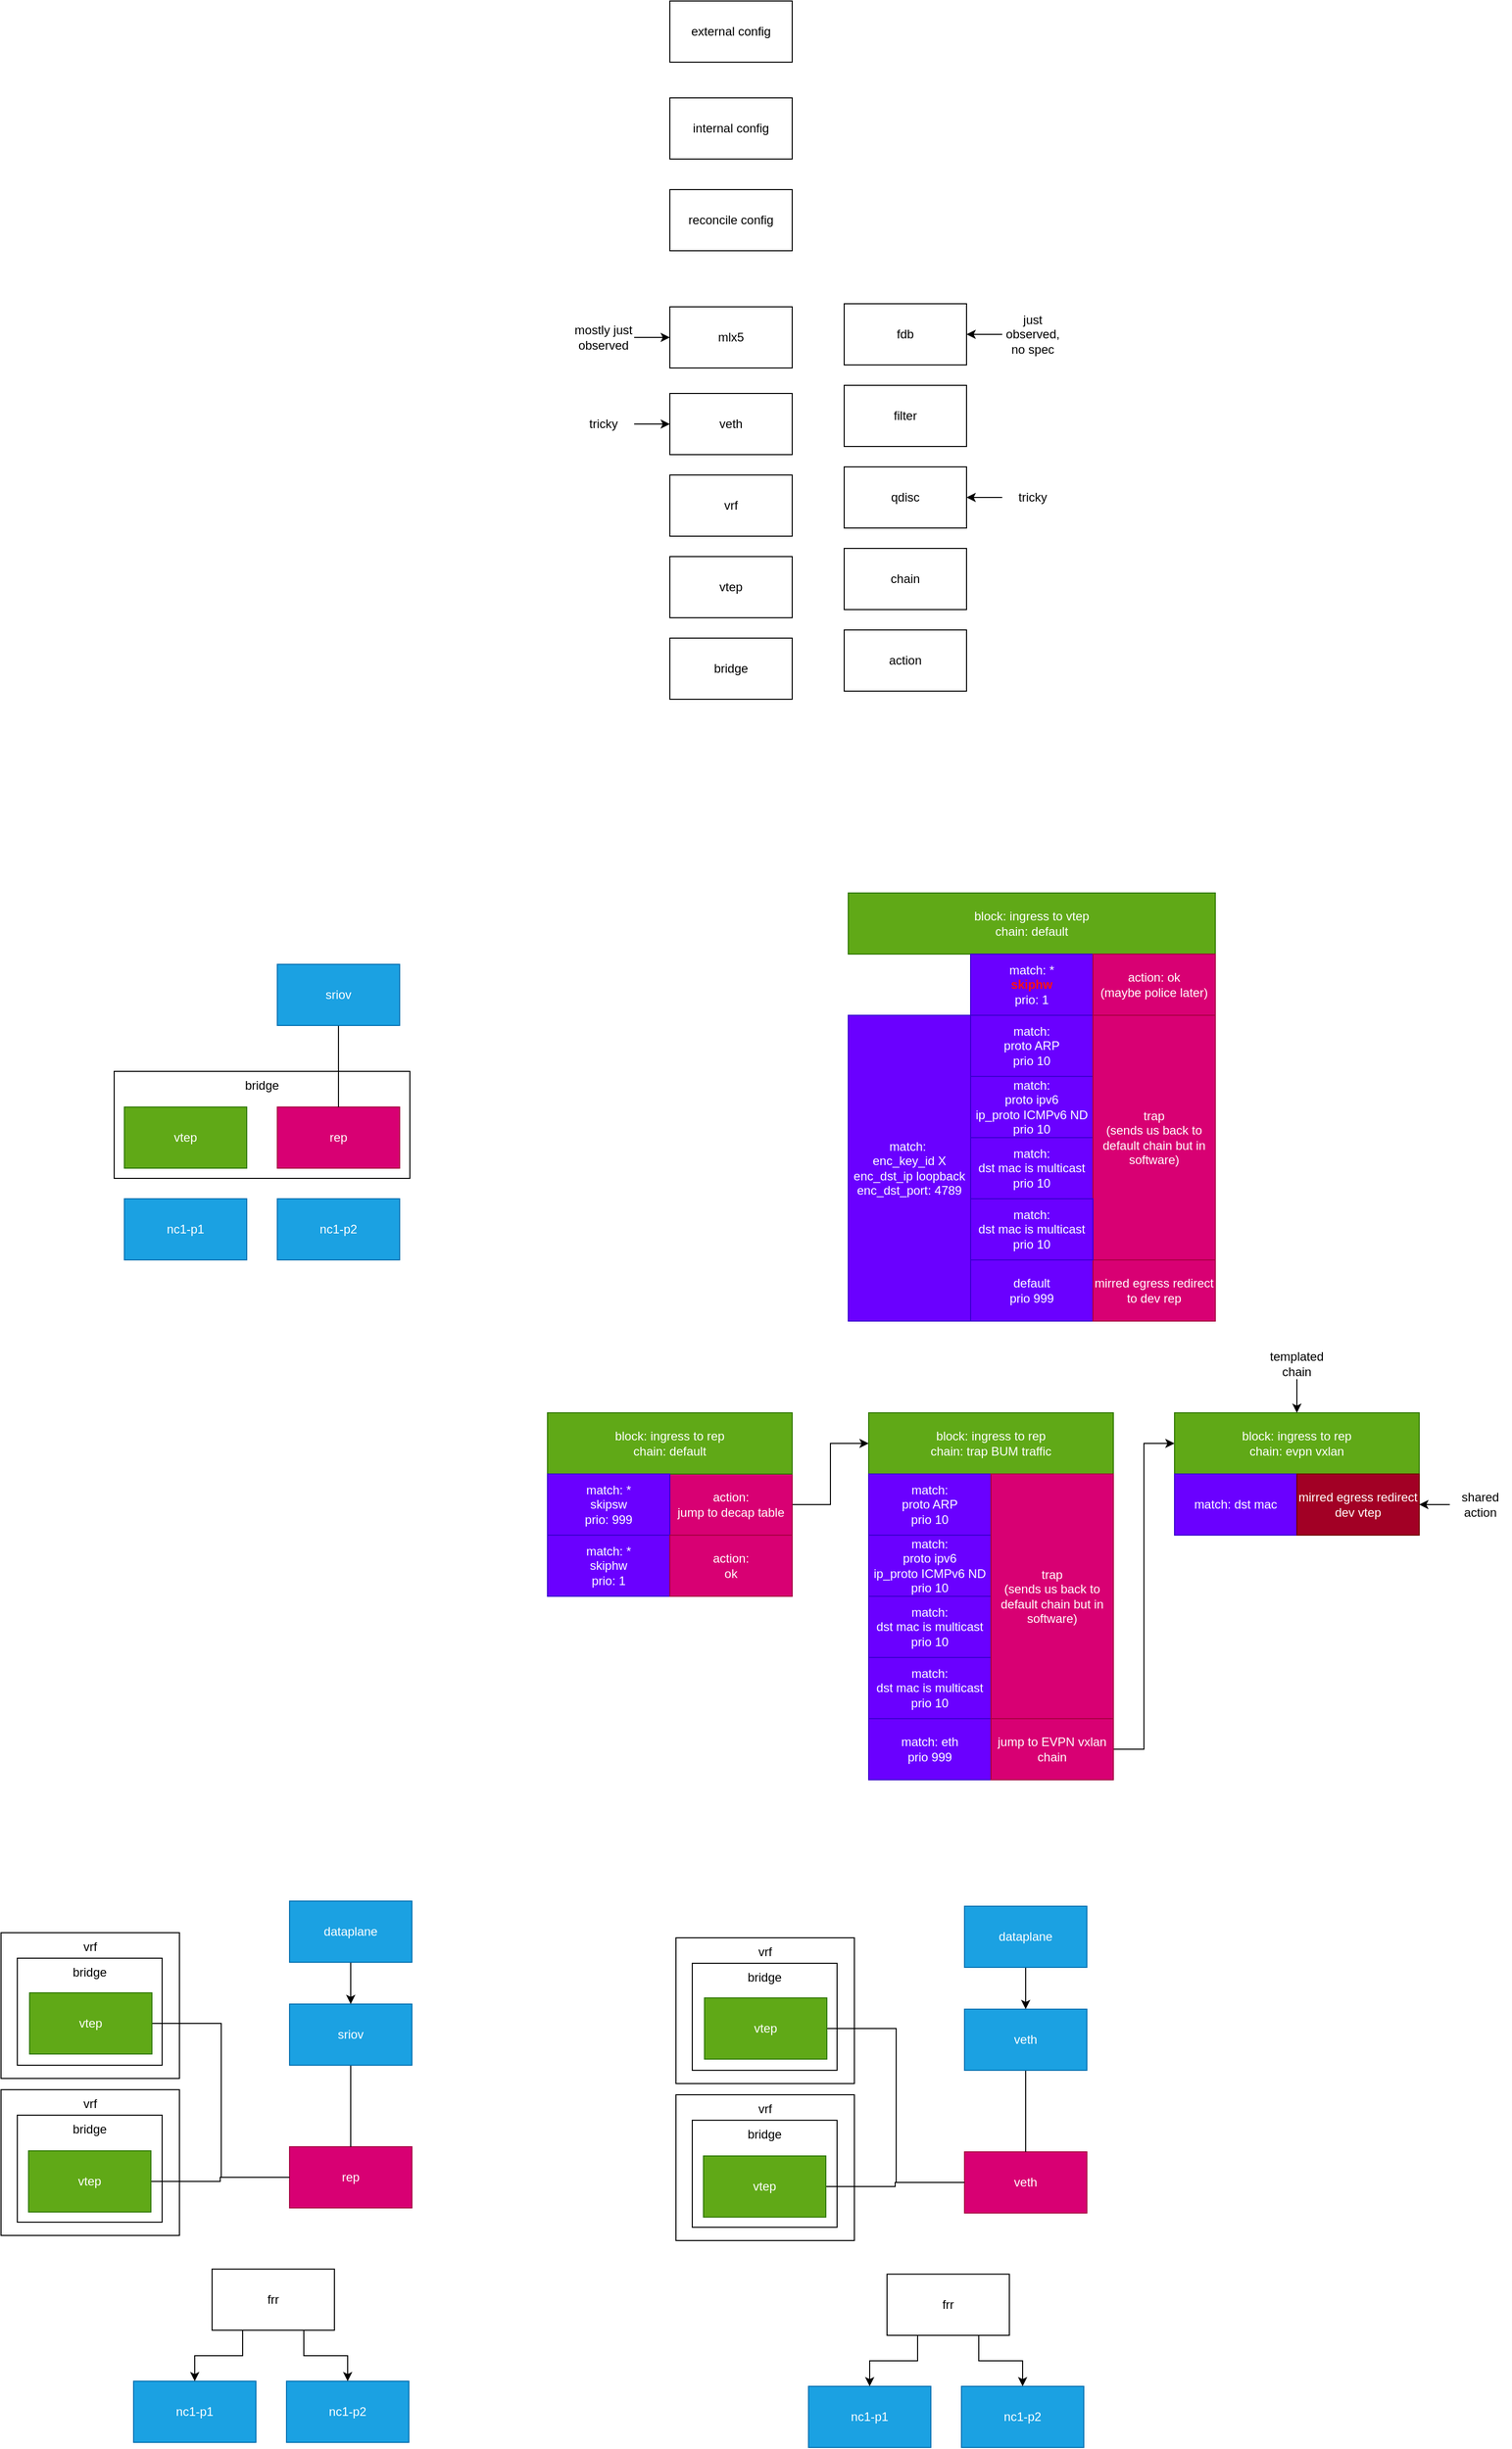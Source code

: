 <mxfile version="27.0.9">
  <diagram name="Page-1" id="6LvdTSR6CToOUOQbjaTI">
    <mxGraphModel dx="3643" dy="1679" grid="0" gridSize="10" guides="0" tooltips="1" connect="1" arrows="1" fold="1" page="1" pageScale="1" pageWidth="350" pageHeight="70" math="0" shadow="0">
      <root>
        <mxCell id="0" />
        <mxCell id="1" parent="0" />
        <mxCell id="LRT3_eL370I3r23ejrxY-20" value="vrf" style="rounded=0;whiteSpace=wrap;html=1;strokeColor=default;verticalAlign=top;" vertex="1" parent="1">
          <mxGeometry x="-891" y="2004" width="175" height="143" as="geometry" />
        </mxCell>
        <mxCell id="wHv56aXiwG2k_jardQgi-51" value="bridge" style="rounded=0;whiteSpace=wrap;html=1;strokeColor=default;verticalAlign=top;" parent="1" vertex="1">
          <mxGeometry x="-780" y="1005" width="290" height="105" as="geometry" />
        </mxCell>
        <mxCell id="Ha0wRYxUoJhi2O-ldXlw-1" value="vrf" style="rounded=0;whiteSpace=wrap;html=1;" parent="1" vertex="1">
          <mxGeometry x="-235" y="420" width="120" height="60" as="geometry" />
        </mxCell>
        <mxCell id="Ha0wRYxUoJhi2O-ldXlw-2" value="vtep" style="rounded=0;whiteSpace=wrap;html=1;" parent="1" vertex="1">
          <mxGeometry x="-235" y="500" width="120" height="60" as="geometry" />
        </mxCell>
        <mxCell id="Ha0wRYxUoJhi2O-ldXlw-3" value="bridge" style="rounded=0;whiteSpace=wrap;html=1;" parent="1" vertex="1">
          <mxGeometry x="-235" y="580" width="120" height="60" as="geometry" />
        </mxCell>
        <mxCell id="Ha0wRYxUoJhi2O-ldXlw-4" value="mlx5" style="rounded=0;whiteSpace=wrap;html=1;" parent="1" vertex="1">
          <mxGeometry x="-235" y="255" width="120" height="60" as="geometry" />
        </mxCell>
        <mxCell id="Ha0wRYxUoJhi2O-ldXlw-10" value="action" style="rounded=0;whiteSpace=wrap;html=1;" parent="1" vertex="1">
          <mxGeometry x="-64" y="572" width="120" height="60" as="geometry" />
        </mxCell>
        <mxCell id="Ha0wRYxUoJhi2O-ldXlw-11" value="chain" style="rounded=0;whiteSpace=wrap;html=1;" parent="1" vertex="1">
          <mxGeometry x="-64" y="492" width="120" height="60" as="geometry" />
        </mxCell>
        <mxCell id="Ha0wRYxUoJhi2O-ldXlw-12" value="qdisc" style="rounded=0;whiteSpace=wrap;html=1;" parent="1" vertex="1">
          <mxGeometry x="-64" y="412" width="120" height="60" as="geometry" />
        </mxCell>
        <mxCell id="Ha0wRYxUoJhi2O-ldXlw-13" value="filter" style="rounded=0;whiteSpace=wrap;html=1;" parent="1" vertex="1">
          <mxGeometry x="-64" y="332" width="120" height="60" as="geometry" />
        </mxCell>
        <mxCell id="Ha0wRYxUoJhi2O-ldXlw-14" value="veth" style="rounded=0;whiteSpace=wrap;html=1;" parent="1" vertex="1">
          <mxGeometry x="-235" y="340" width="120" height="60" as="geometry" />
        </mxCell>
        <mxCell id="Ha0wRYxUoJhi2O-ldXlw-15" value="external config" style="rounded=0;whiteSpace=wrap;html=1;" parent="1" vertex="1">
          <mxGeometry x="-235" y="-45" width="120" height="60" as="geometry" />
        </mxCell>
        <mxCell id="Ha0wRYxUoJhi2O-ldXlw-16" value="internal config" style="rounded=0;whiteSpace=wrap;html=1;" parent="1" vertex="1">
          <mxGeometry x="-235" y="50" width="120" height="60" as="geometry" />
        </mxCell>
        <mxCell id="Ha0wRYxUoJhi2O-ldXlw-17" value="reconcile config" style="rounded=0;whiteSpace=wrap;html=1;" parent="1" vertex="1">
          <mxGeometry x="-235" y="140" width="120" height="60" as="geometry" />
        </mxCell>
        <mxCell id="Ha0wRYxUoJhi2O-ldXlw-18" value="fdb" style="rounded=0;whiteSpace=wrap;html=1;" parent="1" vertex="1">
          <mxGeometry x="-64" y="252" width="120" height="60" as="geometry" />
        </mxCell>
        <mxCell id="Ha0wRYxUoJhi2O-ldXlw-20" style="edgeStyle=orthogonalEdgeStyle;rounded=0;orthogonalLoop=1;jettySize=auto;html=1;entryX=1;entryY=0.5;entryDx=0;entryDy=0;" parent="1" source="Ha0wRYxUoJhi2O-ldXlw-19" target="Ha0wRYxUoJhi2O-ldXlw-18" edge="1">
          <mxGeometry relative="1" as="geometry" />
        </mxCell>
        <mxCell id="Ha0wRYxUoJhi2O-ldXlw-19" value="just observed, no spec" style="text;html=1;align=center;verticalAlign=middle;whiteSpace=wrap;rounded=0;" parent="1" vertex="1">
          <mxGeometry x="91" y="267" width="60" height="30" as="geometry" />
        </mxCell>
        <mxCell id="Ha0wRYxUoJhi2O-ldXlw-23" style="edgeStyle=orthogonalEdgeStyle;rounded=0;orthogonalLoop=1;jettySize=auto;html=1;entryX=0;entryY=0.5;entryDx=0;entryDy=0;" parent="1" source="Ha0wRYxUoJhi2O-ldXlw-22" target="Ha0wRYxUoJhi2O-ldXlw-4" edge="1">
          <mxGeometry relative="1" as="geometry" />
        </mxCell>
        <mxCell id="Ha0wRYxUoJhi2O-ldXlw-22" value="mostly just observed" style="text;html=1;align=center;verticalAlign=middle;whiteSpace=wrap;rounded=0;" parent="1" vertex="1">
          <mxGeometry x="-330" y="270" width="60" height="30" as="geometry" />
        </mxCell>
        <mxCell id="Ha0wRYxUoJhi2O-ldXlw-25" style="edgeStyle=orthogonalEdgeStyle;rounded=0;orthogonalLoop=1;jettySize=auto;html=1;entryX=0;entryY=0.5;entryDx=0;entryDy=0;" parent="1" source="Ha0wRYxUoJhi2O-ldXlw-24" target="Ha0wRYxUoJhi2O-ldXlw-14" edge="1">
          <mxGeometry relative="1" as="geometry" />
        </mxCell>
        <mxCell id="Ha0wRYxUoJhi2O-ldXlw-24" value="tricky" style="text;html=1;align=center;verticalAlign=middle;whiteSpace=wrap;rounded=0;" parent="1" vertex="1">
          <mxGeometry x="-330" y="355" width="60" height="30" as="geometry" />
        </mxCell>
        <mxCell id="Ha0wRYxUoJhi2O-ldXlw-27" style="edgeStyle=orthogonalEdgeStyle;rounded=0;orthogonalLoop=1;jettySize=auto;html=1;entryX=1;entryY=0.5;entryDx=0;entryDy=0;" parent="1" source="Ha0wRYxUoJhi2O-ldXlw-26" target="Ha0wRYxUoJhi2O-ldXlw-12" edge="1">
          <mxGeometry relative="1" as="geometry" />
        </mxCell>
        <mxCell id="Ha0wRYxUoJhi2O-ldXlw-26" value="tricky" style="text;html=1;align=center;verticalAlign=middle;whiteSpace=wrap;rounded=0;" parent="1" vertex="1">
          <mxGeometry x="91" y="427" width="60" height="30" as="geometry" />
        </mxCell>
        <mxCell id="wHv56aXiwG2k_jardQgi-2" value="block: ingress to vtep&lt;div&gt;chain: default&lt;/div&gt;" style="rounded=0;whiteSpace=wrap;html=1;fillColor=#60a917;fontColor=#ffffff;strokeColor=#2D7600;" parent="1" vertex="1">
          <mxGeometry x="-60" y="830" width="360" height="60" as="geometry" />
        </mxCell>
        <mxCell id="wHv56aXiwG2k_jardQgi-5" value="match:&lt;div&gt;proto ARP&lt;/div&gt;&lt;div&gt;prio 10&lt;/div&gt;" style="rounded=0;whiteSpace=wrap;html=1;fillColor=#6a00ff;fontColor=#ffffff;strokeColor=#3700CC;" parent="1" vertex="1">
          <mxGeometry x="60" y="950" width="120" height="60" as="geometry" />
        </mxCell>
        <mxCell id="wHv56aXiwG2k_jardQgi-6" value="match:&lt;div&gt;proto ipv6&lt;br&gt;&lt;div&gt;ip_proto ICMPv6 ND&lt;/div&gt;&lt;/div&gt;&lt;div&gt;prio 10&lt;/div&gt;" style="rounded=0;whiteSpace=wrap;html=1;fillColor=#6a00ff;fontColor=#ffffff;strokeColor=#3700CC;" parent="1" vertex="1">
          <mxGeometry x="60" y="1010" width="120" height="60" as="geometry" />
        </mxCell>
        <mxCell id="wHv56aXiwG2k_jardQgi-7" value="match:&lt;div&gt;dst mac is multicast&lt;/div&gt;&lt;div&gt;prio 10&lt;/div&gt;" style="rounded=0;whiteSpace=wrap;html=1;fillColor=#6a00ff;fontColor=#ffffff;strokeColor=#3700CC;" parent="1" vertex="1">
          <mxGeometry x="60" y="1070" width="120" height="60" as="geometry" />
        </mxCell>
        <mxCell id="wHv56aXiwG2k_jardQgi-8" value="&lt;div&gt;trap&lt;/div&gt;&lt;div&gt;(sends us back to default chain but in software)&lt;/div&gt;" style="rounded=0;whiteSpace=wrap;html=1;fillColor=#d80073;fontColor=#ffffff;strokeColor=#A50040;" parent="1" vertex="1">
          <mxGeometry x="180" y="950" width="120" height="240" as="geometry" />
        </mxCell>
        <mxCell id="wHv56aXiwG2k_jardQgi-10" value="default&lt;div&gt;prio 999&lt;/div&gt;" style="rounded=0;whiteSpace=wrap;html=1;fillColor=#6a00ff;fontColor=#ffffff;strokeColor=#3700CC;" parent="1" vertex="1">
          <mxGeometry x="60" y="1190" width="120" height="60" as="geometry" />
        </mxCell>
        <mxCell id="wHv56aXiwG2k_jardQgi-11" value="mirred egress redirect to dev rep" style="rounded=0;whiteSpace=wrap;html=1;fillColor=#d80073;fontColor=#ffffff;strokeColor=#A50040;" parent="1" vertex="1">
          <mxGeometry x="180" y="1190" width="120" height="60" as="geometry" />
        </mxCell>
        <mxCell id="wHv56aXiwG2k_jardQgi-40" style="edgeStyle=orthogonalEdgeStyle;rounded=0;orthogonalLoop=1;jettySize=auto;html=1;" parent="1" source="wHv56aXiwG2k_jardQgi-13" target="wHv56aXiwG2k_jardQgi-29" edge="1">
          <mxGeometry relative="1" as="geometry" />
        </mxCell>
        <mxCell id="wHv56aXiwG2k_jardQgi-13" value="action:&lt;div&gt;jump to decap table&lt;/div&gt;" style="rounded=0;whiteSpace=wrap;html=1;fillColor=#d80073;fontColor=#ffffff;strokeColor=#A50040;" parent="1" vertex="1">
          <mxGeometry x="-235" y="1400" width="120" height="60" as="geometry" />
        </mxCell>
        <mxCell id="wHv56aXiwG2k_jardQgi-15" value="&lt;div&gt;block: ingress to rep&lt;/div&gt;chain: default" style="rounded=0;whiteSpace=wrap;html=1;fillColor=#60a917;fontColor=#ffffff;strokeColor=#2D7600;" parent="1" vertex="1">
          <mxGeometry x="-355" y="1340" width="240" height="60" as="geometry" />
        </mxCell>
        <mxCell id="wHv56aXiwG2k_jardQgi-16" value="match: *&lt;div&gt;skipsw&lt;/div&gt;&lt;div&gt;prio: 999&lt;/div&gt;" style="rounded=0;whiteSpace=wrap;html=1;fillColor=#6a00ff;fontColor=#ffffff;strokeColor=#3700CC;" parent="1" vertex="1">
          <mxGeometry x="-355" y="1400" width="120" height="60" as="geometry" />
        </mxCell>
        <mxCell id="wHv56aXiwG2k_jardQgi-20" value="match: *&lt;div&gt;&lt;b&gt;&lt;font style=&quot;color: rgb(255, 16, 16);&quot;&gt;skiphw&lt;/font&gt;&lt;/b&gt;&lt;/div&gt;&lt;div&gt;prio: 1&lt;/div&gt;" style="rounded=0;whiteSpace=wrap;html=1;fillColor=#6a00ff;fontColor=#ffffff;strokeColor=#3700CC;" parent="1" vertex="1">
          <mxGeometry x="60" y="890" width="120" height="60" as="geometry" />
        </mxCell>
        <mxCell id="wHv56aXiwG2k_jardQgi-21" value="action: ok&lt;div&gt;(maybe police later)&lt;/div&gt;" style="rounded=0;whiteSpace=wrap;html=1;fillColor=#d80073;fontColor=#ffffff;strokeColor=#A50040;" parent="1" vertex="1">
          <mxGeometry x="180" y="890" width="120" height="60" as="geometry" />
        </mxCell>
        <mxCell id="wHv56aXiwG2k_jardQgi-22" value="match:&lt;div&gt;dst mac is multicast&lt;/div&gt;&lt;div&gt;prio 10&lt;/div&gt;" style="rounded=0;whiteSpace=wrap;html=1;fillColor=#6a00ff;fontColor=#ffffff;strokeColor=#3700CC;" parent="1" vertex="1">
          <mxGeometry x="60" y="1130" width="120" height="60" as="geometry" />
        </mxCell>
        <mxCell id="wHv56aXiwG2k_jardQgi-24" value="match:&amp;nbsp;&lt;div&gt;enc_key_id X&lt;/div&gt;&lt;div&gt;enc_dst_ip loopback&lt;/div&gt;&lt;div&gt;enc_dst_port: 4789&lt;/div&gt;" style="rounded=0;whiteSpace=wrap;html=1;fillColor=#6a00ff;fontColor=#ffffff;strokeColor=#3700CC;" parent="1" vertex="1">
          <mxGeometry x="-60" y="950" width="120" height="300" as="geometry" />
        </mxCell>
        <mxCell id="wHv56aXiwG2k_jardQgi-27" value="match: *&lt;div&gt;skiphw&lt;/div&gt;&lt;div&gt;prio: 1&lt;/div&gt;" style="rounded=0;whiteSpace=wrap;html=1;fillColor=#6a00ff;fontColor=#ffffff;strokeColor=#3700CC;" parent="1" vertex="1">
          <mxGeometry x="-355" y="1460" width="120" height="60" as="geometry" />
        </mxCell>
        <mxCell id="wHv56aXiwG2k_jardQgi-28" value="action:&lt;div&gt;ok&lt;/div&gt;" style="rounded=0;whiteSpace=wrap;html=1;fillColor=#d80073;fontColor=#ffffff;strokeColor=#A50040;" parent="1" vertex="1">
          <mxGeometry x="-235" y="1460" width="120" height="60" as="geometry" />
        </mxCell>
        <mxCell id="wHv56aXiwG2k_jardQgi-29" value="&lt;div&gt;block: ingress to rep&lt;/div&gt;chain: trap BUM traffic" style="rounded=0;whiteSpace=wrap;html=1;fillColor=#60a917;fontColor=#ffffff;strokeColor=#2D7600;" parent="1" vertex="1">
          <mxGeometry x="-40" y="1340" width="240" height="60" as="geometry" />
        </mxCell>
        <mxCell id="wHv56aXiwG2k_jardQgi-30" value="match:&lt;div&gt;proto ARP&lt;/div&gt;&lt;div&gt;prio 10&lt;/div&gt;" style="rounded=0;whiteSpace=wrap;html=1;fillColor=#6a00ff;fontColor=#ffffff;strokeColor=#3700CC;" parent="1" vertex="1">
          <mxGeometry x="-40" y="1400" width="120" height="60" as="geometry" />
        </mxCell>
        <mxCell id="wHv56aXiwG2k_jardQgi-31" value="match:&lt;div&gt;proto ipv6&lt;br&gt;&lt;div&gt;ip_proto ICMPv6 ND&lt;/div&gt;&lt;/div&gt;&lt;div&gt;prio 10&lt;/div&gt;" style="rounded=0;whiteSpace=wrap;html=1;fillColor=#6a00ff;fontColor=#ffffff;strokeColor=#3700CC;" parent="1" vertex="1">
          <mxGeometry x="-40" y="1460" width="120" height="60" as="geometry" />
        </mxCell>
        <mxCell id="wHv56aXiwG2k_jardQgi-32" value="match:&lt;div&gt;dst mac is multicast&lt;/div&gt;&lt;div&gt;prio 10&lt;/div&gt;" style="rounded=0;whiteSpace=wrap;html=1;fillColor=#6a00ff;fontColor=#ffffff;strokeColor=#3700CC;" parent="1" vertex="1">
          <mxGeometry x="-40" y="1520" width="120" height="60" as="geometry" />
        </mxCell>
        <mxCell id="wHv56aXiwG2k_jardQgi-33" value="match:&lt;div&gt;dst mac is multicast&lt;/div&gt;&lt;div&gt;prio 10&lt;/div&gt;" style="rounded=0;whiteSpace=wrap;html=1;fillColor=#6a00ff;fontColor=#ffffff;strokeColor=#3700CC;" parent="1" vertex="1">
          <mxGeometry x="-40" y="1580" width="120" height="60" as="geometry" />
        </mxCell>
        <mxCell id="wHv56aXiwG2k_jardQgi-34" value="&lt;div&gt;trap&lt;/div&gt;&lt;div&gt;(sends us back to default chain but in software)&lt;/div&gt;" style="rounded=0;whiteSpace=wrap;html=1;fillColor=#d80073;fontColor=#ffffff;strokeColor=#A50040;" parent="1" vertex="1">
          <mxGeometry x="80" y="1400" width="120" height="240" as="geometry" />
        </mxCell>
        <mxCell id="wHv56aXiwG2k_jardQgi-35" value="match: eth&lt;br&gt;&lt;div&gt;prio 999&lt;/div&gt;" style="rounded=0;whiteSpace=wrap;html=1;fillColor=#6a00ff;fontColor=#ffffff;strokeColor=#3700CC;" parent="1" vertex="1">
          <mxGeometry x="-40" y="1640" width="120" height="60" as="geometry" />
        </mxCell>
        <mxCell id="wHv56aXiwG2k_jardQgi-41" style="edgeStyle=orthogonalEdgeStyle;rounded=0;orthogonalLoop=1;jettySize=auto;html=1;entryX=0;entryY=0.5;entryDx=0;entryDy=0;" parent="1" source="wHv56aXiwG2k_jardQgi-36" target="wHv56aXiwG2k_jardQgi-37" edge="1">
          <mxGeometry relative="1" as="geometry" />
        </mxCell>
        <mxCell id="wHv56aXiwG2k_jardQgi-36" value="jump to EVPN vxlan chain" style="rounded=0;whiteSpace=wrap;html=1;fillColor=#d80073;fontColor=#ffffff;strokeColor=#A50040;" parent="1" vertex="1">
          <mxGeometry x="80" y="1640" width="120" height="60" as="geometry" />
        </mxCell>
        <mxCell id="wHv56aXiwG2k_jardQgi-37" value="&lt;div&gt;block: ingress to rep&lt;/div&gt;chain: evpn vxlan" style="rounded=0;whiteSpace=wrap;html=1;fillColor=#60a917;fontColor=#ffffff;strokeColor=#2D7600;" parent="1" vertex="1">
          <mxGeometry x="260" y="1340" width="240" height="60" as="geometry" />
        </mxCell>
        <mxCell id="wHv56aXiwG2k_jardQgi-38" value="match: dst mac" style="rounded=0;whiteSpace=wrap;html=1;fillColor=#6a00ff;fontColor=#ffffff;strokeColor=#3700CC;" parent="1" vertex="1">
          <mxGeometry x="260" y="1400" width="120" height="60" as="geometry" />
        </mxCell>
        <mxCell id="wHv56aXiwG2k_jardQgi-39" value="mirred egress redirect dev vtep" style="rounded=0;whiteSpace=wrap;html=1;fillColor=#a20025;fontColor=#ffffff;strokeColor=#6F0000;" parent="1" vertex="1">
          <mxGeometry x="380" y="1400" width="120" height="60" as="geometry" />
        </mxCell>
        <mxCell id="wHv56aXiwG2k_jardQgi-45" value="" style="edgeStyle=orthogonalEdgeStyle;rounded=0;orthogonalLoop=1;jettySize=auto;html=1;" parent="1" source="wHv56aXiwG2k_jardQgi-44" target="wHv56aXiwG2k_jardQgi-39" edge="1">
          <mxGeometry relative="1" as="geometry" />
        </mxCell>
        <mxCell id="wHv56aXiwG2k_jardQgi-44" value="shared action" style="text;html=1;align=center;verticalAlign=middle;whiteSpace=wrap;rounded=0;" parent="1" vertex="1">
          <mxGeometry x="530" y="1415" width="60" height="30" as="geometry" />
        </mxCell>
        <mxCell id="wHv56aXiwG2k_jardQgi-47" style="edgeStyle=orthogonalEdgeStyle;rounded=0;orthogonalLoop=1;jettySize=auto;html=1;entryX=0.5;entryY=0;entryDx=0;entryDy=0;" parent="1" source="wHv56aXiwG2k_jardQgi-46" target="wHv56aXiwG2k_jardQgi-37" edge="1">
          <mxGeometry relative="1" as="geometry" />
        </mxCell>
        <mxCell id="wHv56aXiwG2k_jardQgi-46" value="templated chain" style="text;html=1;align=center;verticalAlign=middle;whiteSpace=wrap;rounded=0;" parent="1" vertex="1">
          <mxGeometry x="350" y="1277" width="60" height="30" as="geometry" />
        </mxCell>
        <mxCell id="wHv56aXiwG2k_jardQgi-49" value="rep" style="rounded=0;whiteSpace=wrap;html=1;fillColor=#d80073;fontColor=#ffffff;strokeColor=#A50040;" parent="1" vertex="1">
          <mxGeometry x="-620" y="1040" width="120" height="60" as="geometry" />
        </mxCell>
        <mxCell id="wHv56aXiwG2k_jardQgi-50" value="vtep" style="rounded=0;whiteSpace=wrap;html=1;fillColor=#60a917;fontColor=#ffffff;strokeColor=#2D7600;gradientColor=none;" parent="1" vertex="1">
          <mxGeometry x="-770" y="1040" width="120" height="60" as="geometry" />
        </mxCell>
        <mxCell id="wHv56aXiwG2k_jardQgi-53" style="edgeStyle=orthogonalEdgeStyle;rounded=0;orthogonalLoop=1;jettySize=auto;html=1;endArrow=none;startFill=0;" parent="1" source="wHv56aXiwG2k_jardQgi-52" target="wHv56aXiwG2k_jardQgi-49" edge="1">
          <mxGeometry relative="1" as="geometry" />
        </mxCell>
        <mxCell id="wHv56aXiwG2k_jardQgi-52" value="sriov" style="rounded=0;whiteSpace=wrap;html=1;fillColor=#1ba1e2;fontColor=#ffffff;strokeColor=#006EAF;" parent="1" vertex="1">
          <mxGeometry x="-620" y="900" width="120" height="60" as="geometry" />
        </mxCell>
        <mxCell id="wHv56aXiwG2k_jardQgi-54" value="nc1-p1" style="rounded=0;whiteSpace=wrap;html=1;fillColor=#1ba1e2;fontColor=#ffffff;strokeColor=#006EAF;" parent="1" vertex="1">
          <mxGeometry x="-770" y="1130" width="120" height="60" as="geometry" />
        </mxCell>
        <mxCell id="wHv56aXiwG2k_jardQgi-55" value="nc1-p2" style="rounded=0;whiteSpace=wrap;html=1;fillColor=#1ba1e2;fontColor=#ffffff;strokeColor=#006EAF;" parent="1" vertex="1">
          <mxGeometry x="-620" y="1130" width="120" height="60" as="geometry" />
        </mxCell>
        <mxCell id="LRT3_eL370I3r23ejrxY-8" value="bridge" style="rounded=0;whiteSpace=wrap;html=1;strokeColor=default;verticalAlign=top;" vertex="1" parent="1">
          <mxGeometry x="-875" y="2029" width="142" height="105" as="geometry" />
        </mxCell>
        <mxCell id="LRT3_eL370I3r23ejrxY-9" value="rep" style="rounded=0;whiteSpace=wrap;html=1;fillColor=#d80073;fontColor=#ffffff;strokeColor=#A50040;" vertex="1" parent="1">
          <mxGeometry x="-608" y="2060" width="120" height="60" as="geometry" />
        </mxCell>
        <mxCell id="LRT3_eL370I3r23ejrxY-24" style="edgeStyle=orthogonalEdgeStyle;rounded=0;orthogonalLoop=1;jettySize=auto;html=1;endArrow=none;startFill=0;" edge="1" parent="1" source="LRT3_eL370I3r23ejrxY-10" target="LRT3_eL370I3r23ejrxY-9">
          <mxGeometry relative="1" as="geometry" />
        </mxCell>
        <mxCell id="LRT3_eL370I3r23ejrxY-10" value="vtep" style="rounded=0;whiteSpace=wrap;html=1;fillColor=#60a917;fontColor=#ffffff;strokeColor=#2D7600;gradientColor=none;" vertex="1" parent="1">
          <mxGeometry x="-864" y="2064" width="120" height="60" as="geometry" />
        </mxCell>
        <mxCell id="LRT3_eL370I3r23ejrxY-11" style="edgeStyle=orthogonalEdgeStyle;rounded=0;orthogonalLoop=1;jettySize=auto;html=1;endArrow=none;startFill=0;" edge="1" source="LRT3_eL370I3r23ejrxY-12" target="LRT3_eL370I3r23ejrxY-9" parent="1">
          <mxGeometry relative="1" as="geometry" />
        </mxCell>
        <mxCell id="LRT3_eL370I3r23ejrxY-12" value="sriov" style="rounded=0;whiteSpace=wrap;html=1;fillColor=#1ba1e2;fontColor=#ffffff;strokeColor=#006EAF;" vertex="1" parent="1">
          <mxGeometry x="-608" y="1920" width="120" height="60" as="geometry" />
        </mxCell>
        <mxCell id="LRT3_eL370I3r23ejrxY-13" value="nc1-p1" style="rounded=0;whiteSpace=wrap;html=1;fillColor=#1ba1e2;fontColor=#ffffff;strokeColor=#006EAF;" vertex="1" parent="1">
          <mxGeometry x="-761" y="2290" width="120" height="60" as="geometry" />
        </mxCell>
        <mxCell id="LRT3_eL370I3r23ejrxY-14" value="nc1-p2" style="rounded=0;whiteSpace=wrap;html=1;fillColor=#1ba1e2;fontColor=#ffffff;strokeColor=#006EAF;" vertex="1" parent="1">
          <mxGeometry x="-611" y="2290" width="120" height="60" as="geometry" />
        </mxCell>
        <mxCell id="LRT3_eL370I3r23ejrxY-18" style="edgeStyle=orthogonalEdgeStyle;rounded=0;orthogonalLoop=1;jettySize=auto;html=1;entryX=0.5;entryY=0;entryDx=0;entryDy=0;exitX=0.25;exitY=1;exitDx=0;exitDy=0;" edge="1" parent="1" source="LRT3_eL370I3r23ejrxY-17" target="LRT3_eL370I3r23ejrxY-13">
          <mxGeometry relative="1" as="geometry" />
        </mxCell>
        <mxCell id="LRT3_eL370I3r23ejrxY-19" style="edgeStyle=orthogonalEdgeStyle;rounded=0;orthogonalLoop=1;jettySize=auto;html=1;exitX=0.75;exitY=1;exitDx=0;exitDy=0;entryX=0.5;entryY=0;entryDx=0;entryDy=0;" edge="1" parent="1" source="LRT3_eL370I3r23ejrxY-17" target="LRT3_eL370I3r23ejrxY-14">
          <mxGeometry relative="1" as="geometry" />
        </mxCell>
        <mxCell id="LRT3_eL370I3r23ejrxY-17" value="frr" style="rounded=0;whiteSpace=wrap;html=1;" vertex="1" parent="1">
          <mxGeometry x="-684" y="2180" width="120" height="60" as="geometry" />
        </mxCell>
        <mxCell id="LRT3_eL370I3r23ejrxY-21" value="vrf" style="rounded=0;whiteSpace=wrap;html=1;strokeColor=default;verticalAlign=top;" vertex="1" parent="1">
          <mxGeometry x="-891" y="1850" width="175" height="143" as="geometry" />
        </mxCell>
        <mxCell id="LRT3_eL370I3r23ejrxY-22" value="bridge" style="rounded=0;whiteSpace=wrap;html=1;strokeColor=default;verticalAlign=top;" vertex="1" parent="1">
          <mxGeometry x="-875" y="1875" width="142" height="105" as="geometry" />
        </mxCell>
        <mxCell id="LRT3_eL370I3r23ejrxY-25" style="edgeStyle=orthogonalEdgeStyle;rounded=0;orthogonalLoop=1;jettySize=auto;html=1;exitX=1;exitY=0.5;exitDx=0;exitDy=0;entryX=0;entryY=0.5;entryDx=0;entryDy=0;endArrow=none;startFill=0;" edge="1" parent="1" source="LRT3_eL370I3r23ejrxY-23" target="LRT3_eL370I3r23ejrxY-9">
          <mxGeometry relative="1" as="geometry">
            <Array as="points">
              <mxPoint x="-675" y="1939" />
              <mxPoint x="-675" y="2090" />
            </Array>
          </mxGeometry>
        </mxCell>
        <mxCell id="LRT3_eL370I3r23ejrxY-23" value="vtep" style="rounded=0;whiteSpace=wrap;html=1;fillColor=#60a917;fontColor=#ffffff;strokeColor=#2D7600;gradientColor=none;" vertex="1" parent="1">
          <mxGeometry x="-863" y="1909" width="120" height="60" as="geometry" />
        </mxCell>
        <mxCell id="LRT3_eL370I3r23ejrxY-27" style="edgeStyle=orthogonalEdgeStyle;rounded=0;orthogonalLoop=1;jettySize=auto;html=1;" edge="1" parent="1" source="LRT3_eL370I3r23ejrxY-26" target="LRT3_eL370I3r23ejrxY-12">
          <mxGeometry relative="1" as="geometry" />
        </mxCell>
        <mxCell id="LRT3_eL370I3r23ejrxY-26" value="dataplane" style="rounded=0;whiteSpace=wrap;html=1;fillColor=#1ba1e2;fontColor=#ffffff;strokeColor=#006EAF;" vertex="1" parent="1">
          <mxGeometry x="-608" y="1819" width="120" height="60" as="geometry" />
        </mxCell>
        <mxCell id="LRT3_eL370I3r23ejrxY-28" value="vrf" style="rounded=0;whiteSpace=wrap;html=1;strokeColor=default;verticalAlign=top;" vertex="1" parent="1">
          <mxGeometry x="-229" y="2009" width="175" height="143" as="geometry" />
        </mxCell>
        <mxCell id="LRT3_eL370I3r23ejrxY-29" value="bridge" style="rounded=0;whiteSpace=wrap;html=1;strokeColor=default;verticalAlign=top;" vertex="1" parent="1">
          <mxGeometry x="-213" y="2034" width="142" height="105" as="geometry" />
        </mxCell>
        <mxCell id="LRT3_eL370I3r23ejrxY-30" value="veth" style="rounded=0;whiteSpace=wrap;html=1;fillColor=#d80073;fontColor=#ffffff;strokeColor=#A50040;" vertex="1" parent="1">
          <mxGeometry x="54" y="2065" width="120" height="60" as="geometry" />
        </mxCell>
        <mxCell id="LRT3_eL370I3r23ejrxY-31" style="edgeStyle=orthogonalEdgeStyle;rounded=0;orthogonalLoop=1;jettySize=auto;html=1;endArrow=none;startFill=0;" edge="1" source="LRT3_eL370I3r23ejrxY-32" target="LRT3_eL370I3r23ejrxY-30" parent="1">
          <mxGeometry relative="1" as="geometry" />
        </mxCell>
        <mxCell id="LRT3_eL370I3r23ejrxY-32" value="vtep" style="rounded=0;whiteSpace=wrap;html=1;fillColor=#60a917;fontColor=#ffffff;strokeColor=#2D7600;gradientColor=none;" vertex="1" parent="1">
          <mxGeometry x="-202" y="2069" width="120" height="60" as="geometry" />
        </mxCell>
        <mxCell id="LRT3_eL370I3r23ejrxY-33" style="edgeStyle=orthogonalEdgeStyle;rounded=0;orthogonalLoop=1;jettySize=auto;html=1;endArrow=none;startFill=0;" edge="1" source="LRT3_eL370I3r23ejrxY-34" target="LRT3_eL370I3r23ejrxY-30" parent="1">
          <mxGeometry relative="1" as="geometry" />
        </mxCell>
        <mxCell id="LRT3_eL370I3r23ejrxY-34" value="veth" style="rounded=0;whiteSpace=wrap;html=1;fillColor=#1ba1e2;fontColor=#ffffff;strokeColor=#006EAF;" vertex="1" parent="1">
          <mxGeometry x="54" y="1925" width="120" height="60" as="geometry" />
        </mxCell>
        <mxCell id="LRT3_eL370I3r23ejrxY-35" value="nc1-p1" style="rounded=0;whiteSpace=wrap;html=1;fillColor=#1ba1e2;fontColor=#ffffff;strokeColor=#006EAF;" vertex="1" parent="1">
          <mxGeometry x="-99" y="2295" width="120" height="60" as="geometry" />
        </mxCell>
        <mxCell id="LRT3_eL370I3r23ejrxY-36" value="nc1-p2" style="rounded=0;whiteSpace=wrap;html=1;fillColor=#1ba1e2;fontColor=#ffffff;strokeColor=#006EAF;" vertex="1" parent="1">
          <mxGeometry x="51" y="2295" width="120" height="60" as="geometry" />
        </mxCell>
        <mxCell id="LRT3_eL370I3r23ejrxY-37" style="edgeStyle=orthogonalEdgeStyle;rounded=0;orthogonalLoop=1;jettySize=auto;html=1;entryX=0.5;entryY=0;entryDx=0;entryDy=0;exitX=0.25;exitY=1;exitDx=0;exitDy=0;" edge="1" source="LRT3_eL370I3r23ejrxY-39" target="LRT3_eL370I3r23ejrxY-35" parent="1">
          <mxGeometry relative="1" as="geometry" />
        </mxCell>
        <mxCell id="LRT3_eL370I3r23ejrxY-38" style="edgeStyle=orthogonalEdgeStyle;rounded=0;orthogonalLoop=1;jettySize=auto;html=1;exitX=0.75;exitY=1;exitDx=0;exitDy=0;entryX=0.5;entryY=0;entryDx=0;entryDy=0;" edge="1" source="LRT3_eL370I3r23ejrxY-39" target="LRT3_eL370I3r23ejrxY-36" parent="1">
          <mxGeometry relative="1" as="geometry" />
        </mxCell>
        <mxCell id="LRT3_eL370I3r23ejrxY-39" value="frr" style="rounded=0;whiteSpace=wrap;html=1;" vertex="1" parent="1">
          <mxGeometry x="-22" y="2185" width="120" height="60" as="geometry" />
        </mxCell>
        <mxCell id="LRT3_eL370I3r23ejrxY-40" value="vrf" style="rounded=0;whiteSpace=wrap;html=1;strokeColor=default;verticalAlign=top;" vertex="1" parent="1">
          <mxGeometry x="-229" y="1855" width="175" height="143" as="geometry" />
        </mxCell>
        <mxCell id="LRT3_eL370I3r23ejrxY-41" value="bridge" style="rounded=0;whiteSpace=wrap;html=1;strokeColor=default;verticalAlign=top;" vertex="1" parent="1">
          <mxGeometry x="-213" y="1880" width="142" height="105" as="geometry" />
        </mxCell>
        <mxCell id="LRT3_eL370I3r23ejrxY-42" style="edgeStyle=orthogonalEdgeStyle;rounded=0;orthogonalLoop=1;jettySize=auto;html=1;exitX=1;exitY=0.5;exitDx=0;exitDy=0;entryX=0;entryY=0.5;entryDx=0;entryDy=0;endArrow=none;startFill=0;" edge="1" source="LRT3_eL370I3r23ejrxY-43" target="LRT3_eL370I3r23ejrxY-30" parent="1">
          <mxGeometry relative="1" as="geometry">
            <Array as="points">
              <mxPoint x="-13" y="1944" />
              <mxPoint x="-13" y="2095" />
            </Array>
          </mxGeometry>
        </mxCell>
        <mxCell id="LRT3_eL370I3r23ejrxY-43" value="vtep" style="rounded=0;whiteSpace=wrap;html=1;fillColor=#60a917;fontColor=#ffffff;strokeColor=#2D7600;gradientColor=none;" vertex="1" parent="1">
          <mxGeometry x="-201" y="1914" width="120" height="60" as="geometry" />
        </mxCell>
        <mxCell id="LRT3_eL370I3r23ejrxY-44" style="edgeStyle=orthogonalEdgeStyle;rounded=0;orthogonalLoop=1;jettySize=auto;html=1;" edge="1" source="LRT3_eL370I3r23ejrxY-45" target="LRT3_eL370I3r23ejrxY-34" parent="1">
          <mxGeometry relative="1" as="geometry" />
        </mxCell>
        <mxCell id="LRT3_eL370I3r23ejrxY-45" value="dataplane" style="rounded=0;whiteSpace=wrap;html=1;fillColor=#1ba1e2;fontColor=#ffffff;strokeColor=#006EAF;" vertex="1" parent="1">
          <mxGeometry x="54" y="1824" width="120" height="60" as="geometry" />
        </mxCell>
      </root>
    </mxGraphModel>
  </diagram>
</mxfile>
